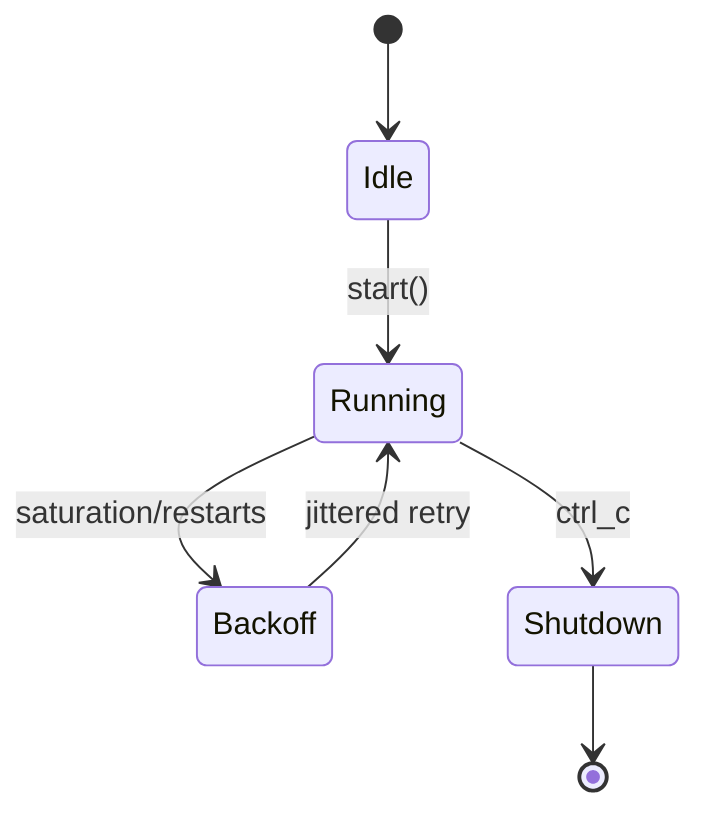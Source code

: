 stateDiagram-v2
  [*] --> Idle
  Idle --> Running: start()
  Running --> Backoff: saturation/restarts
  Backoff --> Running: jittered retry
  Running --> Shutdown: ctrl_c
  Shutdown --> [*]